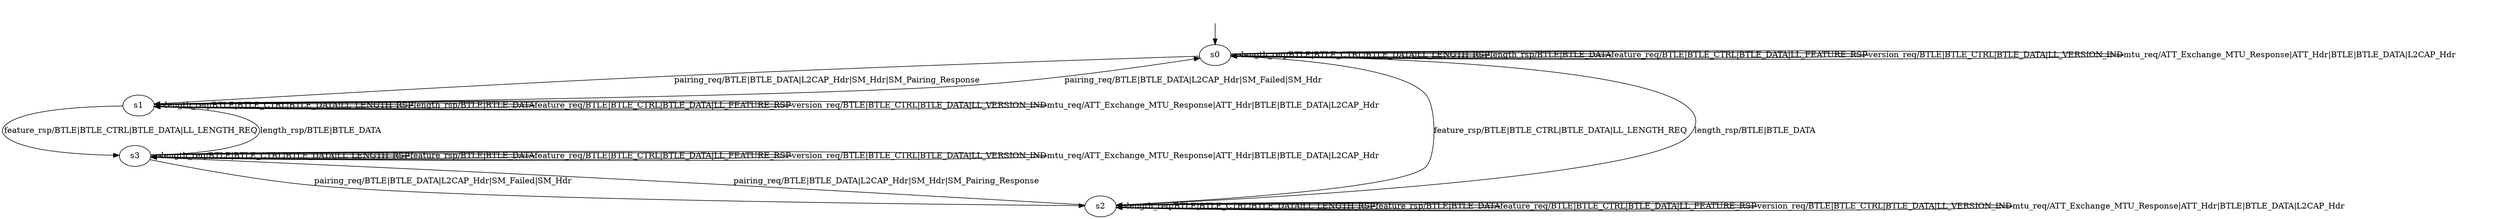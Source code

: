 digraph "cc2652r1" {
s0 [label=s0];
s1 [label=s1];
s2 [label=s2];
s3 [label=s3];
s0 -> s0  [label="length_req/BTLE|BTLE_CTRL|BTLE_DATA|LL_LENGTH_RSP"];
s0 -> s0  [label="length_rsp/BTLE|BTLE_DATA"];
s0 -> s2  [label="feature_rsp/BTLE|BTLE_CTRL|BTLE_DATA|LL_LENGTH_REQ"];
s0 -> s0  [label="feature_req/BTLE|BTLE_CTRL|BTLE_DATA|LL_FEATURE_RSP"];
s0 -> s0  [label="version_req/BTLE|BTLE_CTRL|BTLE_DATA|LL_VERSION_IND"];
s0 -> s0  [label="mtu_req/ATT_Exchange_MTU_Response|ATT_Hdr|BTLE|BTLE_DATA|L2CAP_Hdr"];
s0 -> s1  [label="pairing_req/BTLE|BTLE_DATA|L2CAP_Hdr|SM_Hdr|SM_Pairing_Response"];
s1 -> s1  [label="length_req/BTLE|BTLE_CTRL|BTLE_DATA|LL_LENGTH_RSP"];
s1 -> s1  [label="length_rsp/BTLE|BTLE_DATA"];
s1 -> s3  [label="feature_rsp/BTLE|BTLE_CTRL|BTLE_DATA|LL_LENGTH_REQ"];
s1 -> s1  [label="feature_req/BTLE|BTLE_CTRL|BTLE_DATA|LL_FEATURE_RSP"];
s1 -> s1  [label="version_req/BTLE|BTLE_CTRL|BTLE_DATA|LL_VERSION_IND"];
s1 -> s1  [label="mtu_req/ATT_Exchange_MTU_Response|ATT_Hdr|BTLE|BTLE_DATA|L2CAP_Hdr"];
s1 -> s0  [label="pairing_req/BTLE|BTLE_DATA|L2CAP_Hdr|SM_Failed|SM_Hdr"];
s2 -> s2  [label="length_req/BTLE|BTLE_CTRL|BTLE_DATA|LL_LENGTH_RSP"];
s2 -> s0  [label="length_rsp/BTLE|BTLE_DATA"];
s2 -> s2  [label="feature_rsp/BTLE|BTLE_DATA"];
s2 -> s2  [label="feature_req/BTLE|BTLE_CTRL|BTLE_DATA|LL_FEATURE_RSP"];
s2 -> s2  [label="version_req/BTLE|BTLE_CTRL|BTLE_DATA|LL_VERSION_IND"];
s2 -> s2  [label="mtu_req/ATT_Exchange_MTU_Response|ATT_Hdr|BTLE|BTLE_DATA|L2CAP_Hdr"];
s2 -> s3  [label="pairing_req/BTLE|BTLE_DATA|L2CAP_Hdr|SM_Hdr|SM_Pairing_Response"];
s3 -> s3  [label="length_req/BTLE|BTLE_CTRL|BTLE_DATA|LL_LENGTH_RSP"];
s3 -> s1  [label="length_rsp/BTLE|BTLE_DATA"];
s3 -> s3  [label="feature_rsp/BTLE|BTLE_DATA"];
s3 -> s3  [label="feature_req/BTLE|BTLE_CTRL|BTLE_DATA|LL_FEATURE_RSP"];
s3 -> s3  [label="version_req/BTLE|BTLE_CTRL|BTLE_DATA|LL_VERSION_IND"];
s3 -> s3  [label="mtu_req/ATT_Exchange_MTU_Response|ATT_Hdr|BTLE|BTLE_DATA|L2CAP_Hdr"];
s3 -> s2  [label="pairing_req/BTLE|BTLE_DATA|L2CAP_Hdr|SM_Failed|SM_Hdr"];
__start0 [label="", shape=none];
__start0 -> s0  [label=""];
}
